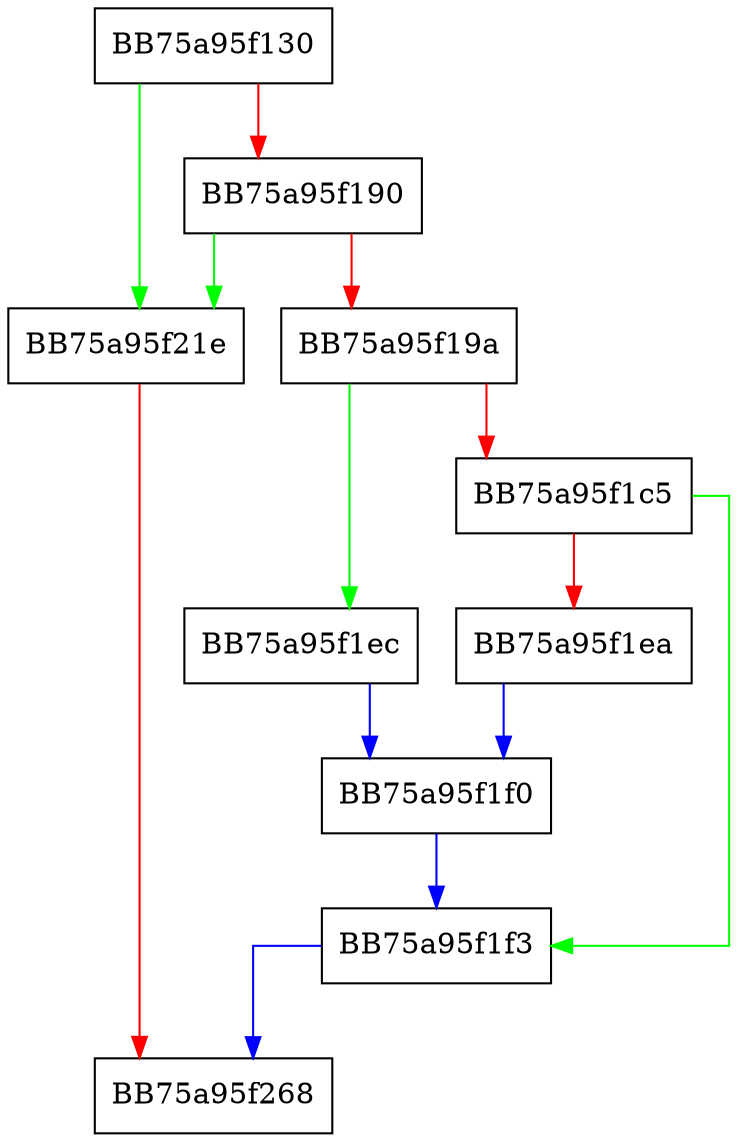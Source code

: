 digraph get_normalized_address {
  node [shape="box"];
  graph [splines=ortho];
  BB75a95f130 -> BB75a95f21e [color="green"];
  BB75a95f130 -> BB75a95f190 [color="red"];
  BB75a95f190 -> BB75a95f21e [color="green"];
  BB75a95f190 -> BB75a95f19a [color="red"];
  BB75a95f19a -> BB75a95f1ec [color="green"];
  BB75a95f19a -> BB75a95f1c5 [color="red"];
  BB75a95f1c5 -> BB75a95f1f3 [color="green"];
  BB75a95f1c5 -> BB75a95f1ea [color="red"];
  BB75a95f1ea -> BB75a95f1f0 [color="blue"];
  BB75a95f1ec -> BB75a95f1f0 [color="blue"];
  BB75a95f1f0 -> BB75a95f1f3 [color="blue"];
  BB75a95f1f3 -> BB75a95f268 [color="blue"];
  BB75a95f21e -> BB75a95f268 [color="red"];
}